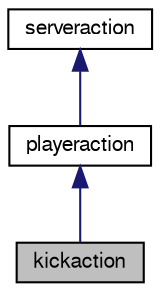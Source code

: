 digraph G
{
  edge [fontname="FreeSans",fontsize="10",labelfontname="FreeSans",labelfontsize="10"];
  node [fontname="FreeSans",fontsize="10",shape=record];
  Node1 [label="kickaction",height=0.2,width=0.4,color="black", fillcolor="grey75", style="filled" fontcolor="black"];
  Node2 -> Node1 [dir=back,color="midnightblue",fontsize="10",style="solid",fontname="FreeSans"];
  Node2 [label="playeraction",height=0.2,width=0.4,color="black", fillcolor="white", style="filled",URL="$structplayeraction.html"];
  Node3 -> Node2 [dir=back,color="midnightblue",fontsize="10",style="solid",fontname="FreeSans"];
  Node3 [label="serveraction",height=0.2,width=0.4,color="black", fillcolor="white", style="filled",URL="$structserveraction.html"];
}
